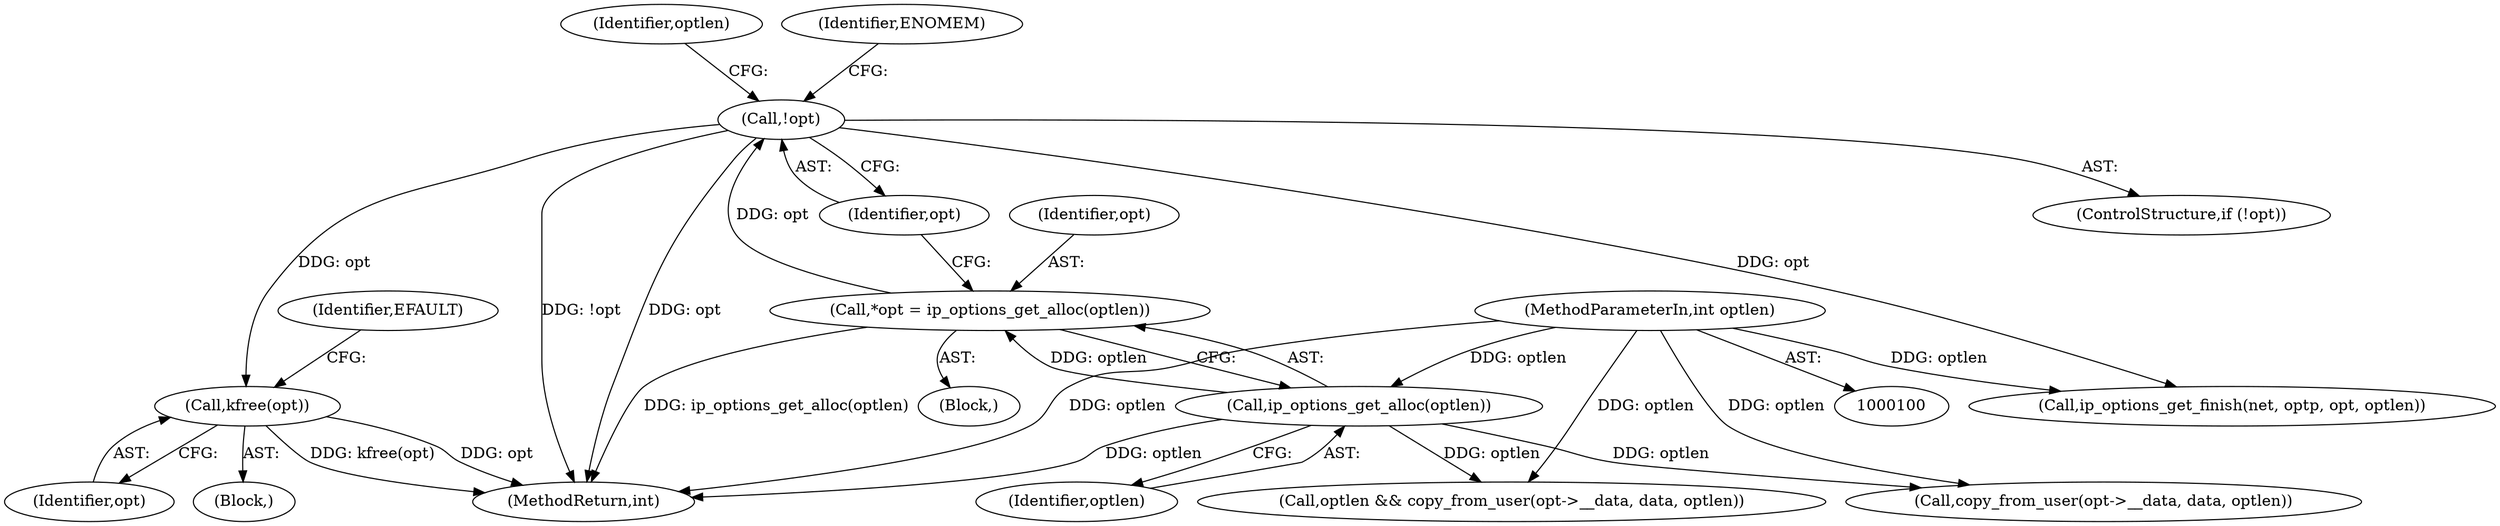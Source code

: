 digraph "1_linux_f6d8bd051c391c1c0458a30b2a7abcd939329259_20@API" {
"1000127" [label="(Call,kfree(opt))"];
"1000112" [label="(Call,!opt)"];
"1000107" [label="(Call,*opt = ip_options_get_alloc(optlen))"];
"1000109" [label="(Call,ip_options_get_alloc(optlen))"];
"1000104" [label="(MethodParameterIn,int optlen)"];
"1000133" [label="(Call,ip_options_get_finish(net, optp, opt, optlen))"];
"1000104" [label="(MethodParameterIn,int optlen)"];
"1000126" [label="(Block,)"];
"1000131" [label="(Identifier,EFAULT)"];
"1000111" [label="(ControlStructure,if (!opt))"];
"1000107" [label="(Call,*opt = ip_options_get_alloc(optlen))"];
"1000127" [label="(Call,kfree(opt))"];
"1000109" [label="(Call,ip_options_get_alloc(optlen))"];
"1000112" [label="(Call,!opt)"];
"1000128" [label="(Identifier,opt)"];
"1000113" [label="(Identifier,opt)"];
"1000105" [label="(Block,)"];
"1000110" [label="(Identifier,optlen)"];
"1000120" [label="(Call,copy_from_user(opt->__data, data, optlen))"];
"1000119" [label="(Identifier,optlen)"];
"1000118" [label="(Call,optlen && copy_from_user(opt->__data, data, optlen))"];
"1000138" [label="(MethodReturn,int)"];
"1000108" [label="(Identifier,opt)"];
"1000116" [label="(Identifier,ENOMEM)"];
"1000127" -> "1000126"  [label="AST: "];
"1000127" -> "1000128"  [label="CFG: "];
"1000128" -> "1000127"  [label="AST: "];
"1000131" -> "1000127"  [label="CFG: "];
"1000127" -> "1000138"  [label="DDG: kfree(opt)"];
"1000127" -> "1000138"  [label="DDG: opt"];
"1000112" -> "1000127"  [label="DDG: opt"];
"1000112" -> "1000111"  [label="AST: "];
"1000112" -> "1000113"  [label="CFG: "];
"1000113" -> "1000112"  [label="AST: "];
"1000116" -> "1000112"  [label="CFG: "];
"1000119" -> "1000112"  [label="CFG: "];
"1000112" -> "1000138"  [label="DDG: !opt"];
"1000112" -> "1000138"  [label="DDG: opt"];
"1000107" -> "1000112"  [label="DDG: opt"];
"1000112" -> "1000133"  [label="DDG: opt"];
"1000107" -> "1000105"  [label="AST: "];
"1000107" -> "1000109"  [label="CFG: "];
"1000108" -> "1000107"  [label="AST: "];
"1000109" -> "1000107"  [label="AST: "];
"1000113" -> "1000107"  [label="CFG: "];
"1000107" -> "1000138"  [label="DDG: ip_options_get_alloc(optlen)"];
"1000109" -> "1000107"  [label="DDG: optlen"];
"1000109" -> "1000110"  [label="CFG: "];
"1000110" -> "1000109"  [label="AST: "];
"1000109" -> "1000138"  [label="DDG: optlen"];
"1000104" -> "1000109"  [label="DDG: optlen"];
"1000109" -> "1000118"  [label="DDG: optlen"];
"1000109" -> "1000120"  [label="DDG: optlen"];
"1000104" -> "1000100"  [label="AST: "];
"1000104" -> "1000138"  [label="DDG: optlen"];
"1000104" -> "1000118"  [label="DDG: optlen"];
"1000104" -> "1000120"  [label="DDG: optlen"];
"1000104" -> "1000133"  [label="DDG: optlen"];
}
